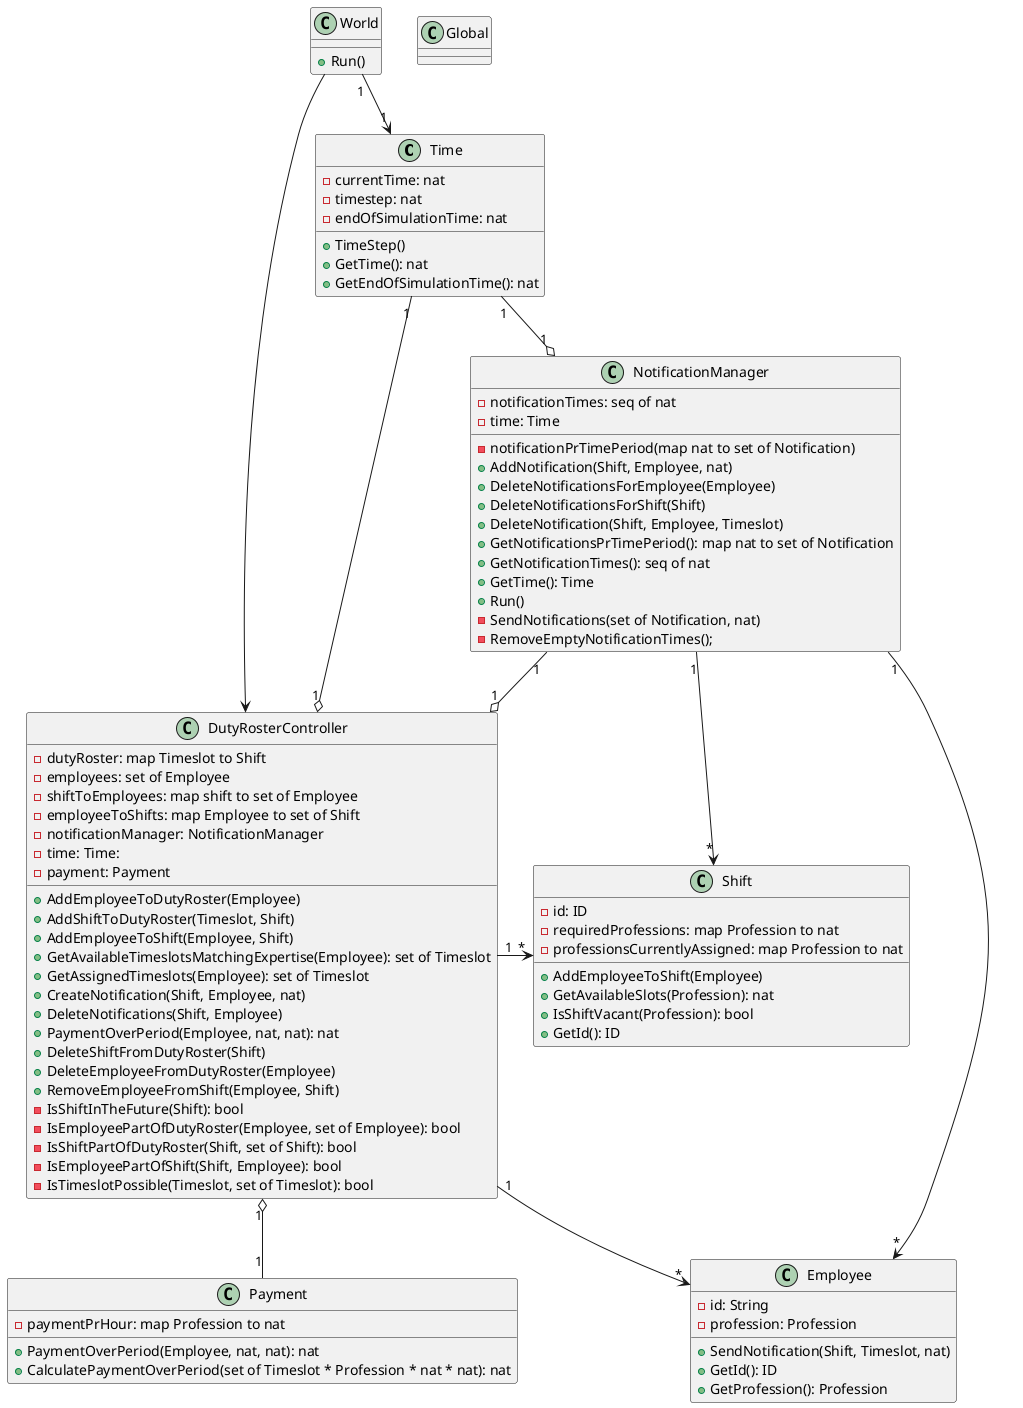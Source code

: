 @startuml
'skinparam classAttributeIconSize 0

class Time{
    -currentTime: nat
    -timestep: nat
    -endOfSimulationTime: nat
    +TimeStep()
    +GetTime(): nat
    +GetEndOfSimulationTime(): nat
}

class World{
    +Run()
}

class Global{

}
class DutyRosterController{
    -dutyRoster: map Timeslot to Shift
    -employees: set of Employee
    -shiftToEmployees: map shift to set of Employee
    -employeeToShifts: map Employee to set of Shift
    -notificationManager: NotificationManager
    -time: Time:
    -payment: Payment
    +AddEmployeeToDutyRoster(Employee)
    +AddShiftToDutyRoster(Timeslot, Shift)
    +AddEmployeeToShift(Employee, Shift)
    +GetAvailableTimeslotsMatchingExpertise(Employee): set of Timeslot
    +GetAssignedTimeslots(Employee): set of Timeslot
    +CreateNotification(Shift, Employee, nat)
    +DeleteNotifications(Shift, Employee)
    +PaymentOverPeriod(Employee, nat, nat): nat
    +DeleteShiftFromDutyRoster(Shift)
    +DeleteEmployeeFromDutyRoster(Employee)
    +RemoveEmployeeFromShift(Employee, Shift)
    -IsShiftInTheFuture(Shift): bool
    -IsEmployeePartOfDutyRoster(Employee, set of Employee): bool
    -IsShiftPartOfDutyRoster(Shift, set of Shift): bool
    -IsEmployeePartOfShift(Shift, Employee): bool
    -IsTimeslotPossible(Timeslot, set of Timeslot): bool
}

class Employee{
    -id: String
    -profession: Profession
    +SendNotification(Shift, Timeslot, nat)
    +GetId(): ID
    +GetProfession(): Profession   
}

class Shift{
    -id: ID
    -requiredProfessions: map Profession to nat
    -professionsCurrentlyAssigned: map Profession to nat
    +AddEmployeeToShift(Employee)
    +GetAvailableSlots(Profession): nat
    +IsShiftVacant(Profession): bool
    +GetId(): ID
}

class Payment{
    -paymentPrHour: map Profession to nat
    +PaymentOverPeriod(Employee, nat, nat): nat
    +CalculatePaymentOverPeriod(set of Timeslot * Profession * nat * nat): nat
}

class NotificationManager{
    -notificationTimes: seq of nat
    -notificationPrTimePeriod(map nat to set of Notification)
    -time: Time
    +AddNotification(Shift, Employee, nat)
    +DeleteNotificationsForEmployee(Employee)
    +DeleteNotificationsForShift(Shift)
    +DeleteNotification(Shift, Employee, Timeslot)
    +GetNotificationsPrTimePeriod(): map nat to set of Notification
    +GetNotificationTimes(): seq of nat
    +GetTime(): Time
    +Run()
    -SendNotifications(set of Notification, nat)
    -RemoveEmptyNotificationTimes();
}


Shift "*" <-left- "1" DutyRosterController
Time "1" --o "1" DutyRosterController
Payment "1" -up-o "1" DutyRosterController
Employee "*" <-up- "1" DutyRosterController
NotificationManager "1" --o "1" DutyRosterController

Time "1" <-up- "1" World
DutyRosterController <-up- World

Time "1" --o "1" NotificationManager
Employee "*" <-- "1" NotificationManager
Shift "*" <-up- "1" NotificationManager

@enduml